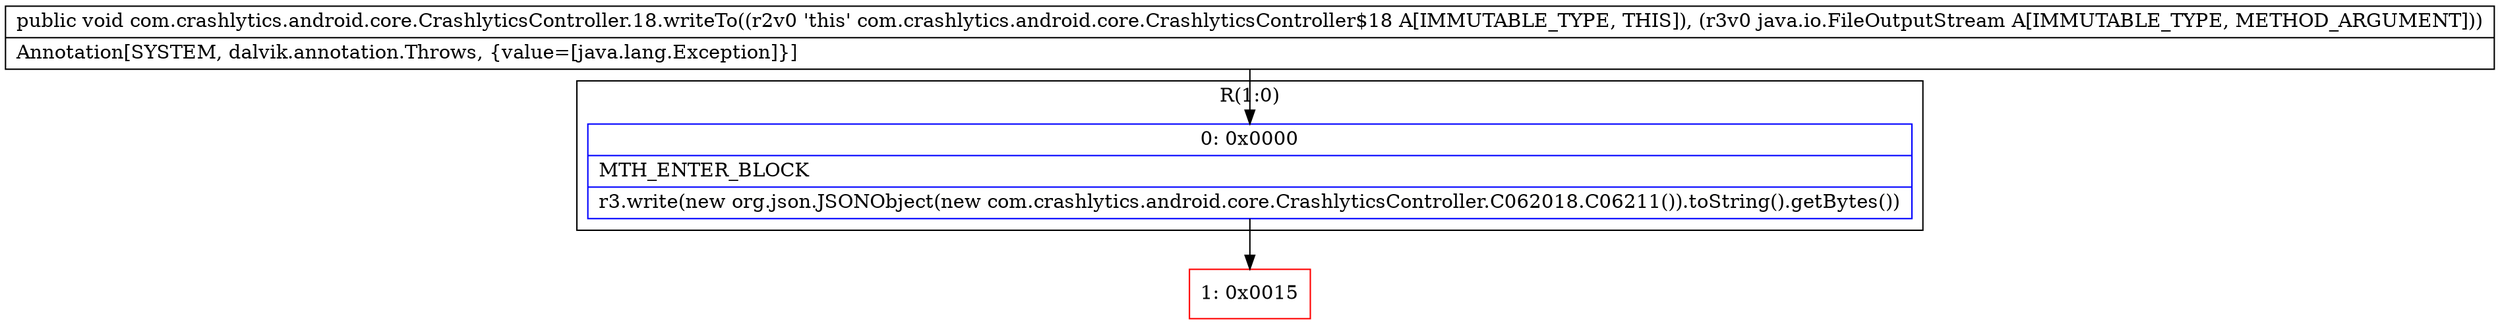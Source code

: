digraph "CFG forcom.crashlytics.android.core.CrashlyticsController.18.writeTo(Ljava\/io\/FileOutputStream;)V" {
subgraph cluster_Region_2098382346 {
label = "R(1:0)";
node [shape=record,color=blue];
Node_0 [shape=record,label="{0\:\ 0x0000|MTH_ENTER_BLOCK\l|r3.write(new org.json.JSONObject(new com.crashlytics.android.core.CrashlyticsController.C062018.C06211()).toString().getBytes())\l}"];
}
Node_1 [shape=record,color=red,label="{1\:\ 0x0015}"];
MethodNode[shape=record,label="{public void com.crashlytics.android.core.CrashlyticsController.18.writeTo((r2v0 'this' com.crashlytics.android.core.CrashlyticsController$18 A[IMMUTABLE_TYPE, THIS]), (r3v0 java.io.FileOutputStream A[IMMUTABLE_TYPE, METHOD_ARGUMENT]))  | Annotation[SYSTEM, dalvik.annotation.Throws, \{value=[java.lang.Exception]\}]\l}"];
MethodNode -> Node_0;
Node_0 -> Node_1;
}

